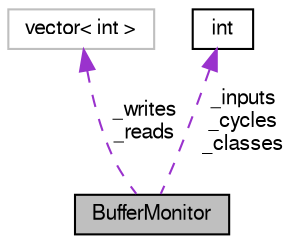 digraph G
{
  bgcolor="transparent";
  edge [fontname="FreeSans",fontsize="10",labelfontname="FreeSans",labelfontsize="10"];
  node [fontname="FreeSans",fontsize="10",shape=record];
  Node1 [label="BufferMonitor",height=0.2,width=0.4,color="black", fillcolor="grey75", style="filled" fontcolor="black"];
  Node2 -> Node1 [dir=back,color="darkorchid3",fontsize="10",style="dashed",label="_writes\n_reads",fontname="FreeSans"];
  Node2 [label="vector\< int \>",height=0.2,width=0.4,color="grey75"];
  Node3 -> Node1 [dir=back,color="darkorchid3",fontsize="10",style="dashed",label="_inputs\n_cycles\n_classes",fontname="FreeSans"];
  Node3 [label="int",height=0.2,width=0.4,color="black",URL="$classint.html"];
}
